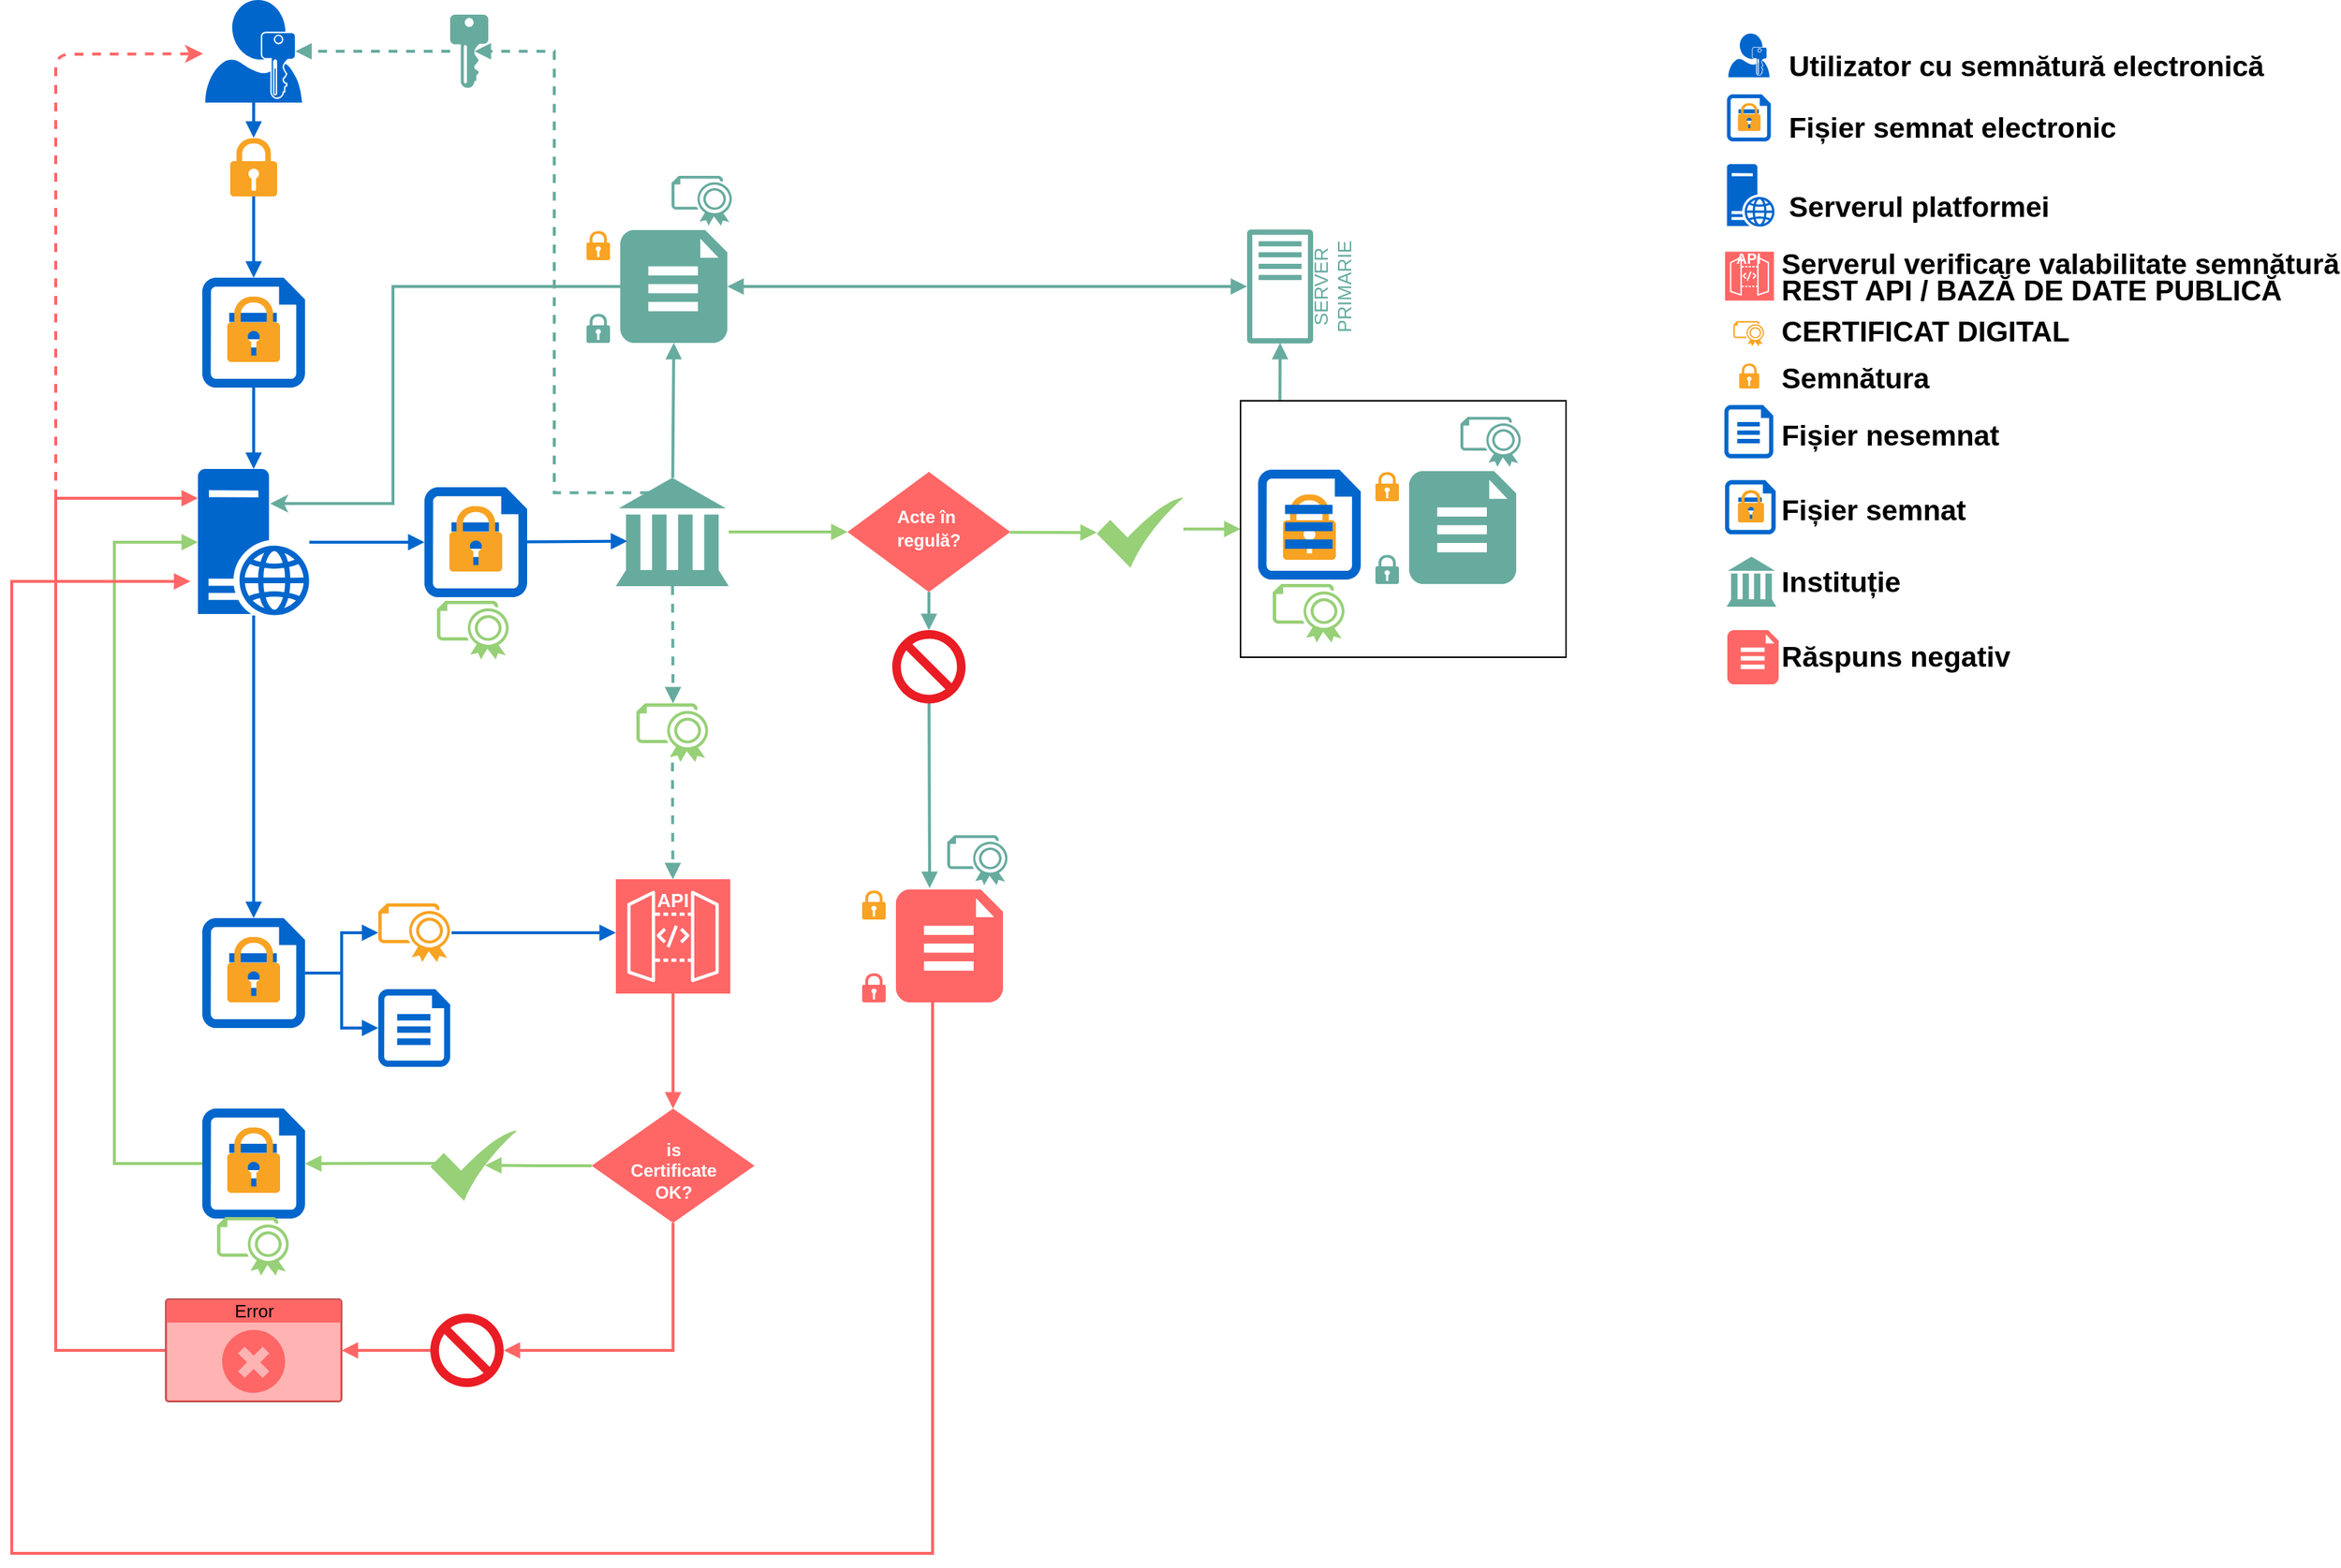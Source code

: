 <mxfile version="12.1.3" pages="1"><diagram id="qfc_CWKYlB1hcGuSJdJn" name="Page-1"><mxGraphModel dx="3520" dy="1380" grid="1" gridSize="10" guides="1" tooltips="1" connect="1" arrows="1" fold="1" page="1" pageScale="1" pageWidth="1654" pageHeight="1169" background="none" math="0" shadow="0"><root><mxCell id="0"/><mxCell id="1" parent="0"/><mxCell id="efCCeePhs4hQCbxWZ3kV-67" value="" style="group" vertex="1" connectable="0" parent="1"><mxGeometry x="301.5" y="382.5" width="70" height="75" as="geometry"/></mxCell><mxCell id="efCCeePhs4hQCbxWZ3kV-68" value="" style="aspect=fixed;pointerEvents=1;shadow=0;dashed=0;html=1;strokeColor=none;labelPosition=center;verticalLabelPosition=bottom;verticalAlign=top;align=center;fillColor=#0066CC;shape=mxgraph.azure.file" vertex="1" parent="efCCeePhs4hQCbxWZ3kV-67"><mxGeometry width="70" height="75" as="geometry"/></mxCell><mxCell id="efCCeePhs4hQCbxWZ3kV-49" value="" style="aspect=fixed;pointerEvents=1;shadow=0;dashed=0;html=1;strokeColor=none;labelPosition=center;verticalLabelPosition=bottom;verticalAlign=top;align=center;fillColor=#0066CC;shape=mxgraph.azure.file" vertex="1" parent="1"><mxGeometry x="150" y="806.5" width="70" height="75" as="geometry"/></mxCell><mxCell id="efCCeePhs4hQCbxWZ3kV-13" style="edgeStyle=orthogonalEdgeStyle;rounded=0;orthogonalLoop=1;jettySize=auto;html=1;entryX=0.5;entryY=0;entryDx=0;entryDy=0;entryPerimeter=0;endArrow=block;endFill=1;strokeColor=#0066CC;strokeWidth=2;" edge="1" parent="1" source="efCCeePhs4hQCbxWZ3kV-9" target="efCCeePhs4hQCbxWZ3kV-10"><mxGeometry relative="1" as="geometry"/></mxCell><mxCell id="efCCeePhs4hQCbxWZ3kV-4" value="" style="aspect=fixed;pointerEvents=1;shadow=0;dashed=0;html=1;strokeColor=none;labelPosition=center;verticalLabelPosition=bottom;verticalAlign=top;align=center;shape=mxgraph.mscae.enterprise.user_permissions;fillColor=#0066CC;" vertex="1" parent="1"><mxGeometry x="152" y="50" width="66" height="70" as="geometry"/></mxCell><mxCell id="efCCeePhs4hQCbxWZ3kV-26" style="edgeStyle=orthogonalEdgeStyle;rounded=0;orthogonalLoop=1;jettySize=auto;html=1;entryX=0.5;entryY=0;entryDx=0;entryDy=0;entryPerimeter=0;endArrow=block;endFill=1;strokeColor=#0066CC;strokeWidth=2;" edge="1" parent="1" source="efCCeePhs4hQCbxWZ3kV-6" target="efCCeePhs4hQCbxWZ3kV-24"><mxGeometry relative="1" as="geometry"/></mxCell><mxCell id="efCCeePhs4hQCbxWZ3kV-70" style="rounded=0;orthogonalLoop=1;jettySize=auto;html=1;entryX=0;entryY=0.5;entryDx=0;entryDy=0;entryPerimeter=0;startArrow=none;startFill=0;endArrow=block;endFill=1;strokeColor=#0066CC;strokeWidth=2;" edge="1" parent="1" source="efCCeePhs4hQCbxWZ3kV-6" target="efCCeePhs4hQCbxWZ3kV-68"><mxGeometry relative="1" as="geometry"/></mxCell><mxCell id="efCCeePhs4hQCbxWZ3kV-6" value="" style="aspect=fixed;pointerEvents=1;shadow=0;dashed=0;html=1;strokeColor=none;labelPosition=center;verticalLabelPosition=bottom;verticalAlign=top;align=center;fillColor=#0066CC;shape=mxgraph.mscae.enterprise.web_server" vertex="1" parent="1"><mxGeometry x="147" y="370" width="76" height="100" as="geometry"/></mxCell><mxCell id="efCCeePhs4hQCbxWZ3kV-12" style="edgeStyle=orthogonalEdgeStyle;rounded=0;orthogonalLoop=1;jettySize=auto;html=1;strokeColor=#0066CC;strokeWidth=2;endArrow=block;endFill=1;" edge="1" parent="1" source="efCCeePhs4hQCbxWZ3kV-10" target="efCCeePhs4hQCbxWZ3kV-6"><mxGeometry relative="1" as="geometry"/></mxCell><mxCell id="efCCeePhs4hQCbxWZ3kV-9" value="" style="aspect=fixed;pointerEvents=1;shadow=0;dashed=0;html=1;strokeColor=none;labelPosition=center;verticalLabelPosition=bottom;verticalAlign=top;align=center;fillColor=#F8A323;shape=mxgraph.mscae.enterprise.lock" vertex="1" parent="1"><mxGeometry x="169" y="144" width="32" height="40" as="geometry"/></mxCell><mxCell id="efCCeePhs4hQCbxWZ3kV-15" style="edgeStyle=orthogonalEdgeStyle;rounded=0;orthogonalLoop=1;jettySize=auto;html=1;entryX=0.5;entryY=0;entryDx=0;entryDy=0;entryPerimeter=0;endArrow=block;endFill=1;strokeColor=#0066CC;strokeWidth=2;" edge="1" parent="1" source="efCCeePhs4hQCbxWZ3kV-4" target="efCCeePhs4hQCbxWZ3kV-9"><mxGeometry relative="1" as="geometry"><mxPoint x="185.286" y="120" as="sourcePoint"/><mxPoint x="185.286" y="207.286" as="targetPoint"/></mxGeometry></mxCell><mxCell id="efCCeePhs4hQCbxWZ3kV-44" style="edgeStyle=elbowEdgeStyle;rounded=0;orthogonalLoop=1;jettySize=auto;html=1;entryX=0.5;entryY=0;entryDx=0;entryDy=0;startArrow=none;startFill=0;endArrow=block;endFill=1;strokeColor=#FF6666;strokeWidth=2;" edge="1" parent="1" source="efCCeePhs4hQCbxWZ3kV-78" target="efCCeePhs4hQCbxWZ3kV-37"><mxGeometry relative="1" as="geometry"><mxPoint x="471" y="736.5" as="sourcePoint"/></mxGeometry></mxCell><mxCell id="efCCeePhs4hQCbxWZ3kV-40" style="edgeStyle=elbowEdgeStyle;rounded=0;orthogonalLoop=1;jettySize=auto;html=1;startArrow=none;startFill=0;endArrow=block;endFill=1;strokeColor=#0066CC;strokeWidth=2;" edge="1" parent="1" source="efCCeePhs4hQCbxWZ3kV-29" target="efCCeePhs4hQCbxWZ3kV-78"><mxGeometry relative="1" as="geometry"><mxPoint x="569.345" y="686.638" as="targetPoint"/><Array as="points"><mxPoint x="380" y="686.5"/></Array></mxGeometry></mxCell><mxCell id="efCCeePhs4hQCbxWZ3kV-29" value="" style="aspect=fixed;pointerEvents=1;shadow=0;dashed=0;html=1;strokeColor=none;labelPosition=center;verticalLabelPosition=bottom;verticalAlign=top;align=center;fillColor=#F8A323;shape=mxgraph.azure.certificate" vertex="1" parent="1"><mxGeometry x="270" y="666.5" width="50" height="40" as="geometry"/></mxCell><mxCell id="efCCeePhs4hQCbxWZ3kV-30" value="" style="aspect=fixed;pointerEvents=1;shadow=0;dashed=0;html=1;strokeColor=none;labelPosition=center;verticalLabelPosition=bottom;verticalAlign=top;align=center;fillColor=#0066CC;shape=mxgraph.azure.file" vertex="1" parent="1"><mxGeometry x="270" y="725" width="49" height="53" as="geometry"/></mxCell><mxCell id="efCCeePhs4hQCbxWZ3kV-31" style="edgeStyle=orthogonalEdgeStyle;rounded=0;orthogonalLoop=1;jettySize=auto;html=1;exitX=1;exitY=0.5;exitDx=0;exitDy=0;exitPerimeter=0;entryX=0;entryY=0.5;entryDx=0;entryDy=0;entryPerimeter=0;endArrow=block;endFill=1;strokeColor=#0066CC;strokeWidth=2;" edge="1" parent="1" source="efCCeePhs4hQCbxWZ3kV-24" target="efCCeePhs4hQCbxWZ3kV-29"><mxGeometry relative="1" as="geometry"/></mxCell><mxCell id="efCCeePhs4hQCbxWZ3kV-32" style="edgeStyle=orthogonalEdgeStyle;rounded=0;orthogonalLoop=1;jettySize=auto;html=1;exitX=1;exitY=0.5;exitDx=0;exitDy=0;exitPerimeter=0;entryX=0;entryY=0.5;entryDx=0;entryDy=0;entryPerimeter=0;endArrow=block;endFill=1;strokeColor=#0066CC;strokeWidth=2;" edge="1" parent="1" source="efCCeePhs4hQCbxWZ3kV-24" target="efCCeePhs4hQCbxWZ3kV-30"><mxGeometry relative="1" as="geometry"/></mxCell><mxCell id="efCCeePhs4hQCbxWZ3kV-51" style="rounded=0;orthogonalLoop=1;jettySize=auto;html=1;entryX=1;entryY=0.5;entryDx=0;entryDy=0;entryPerimeter=0;startArrow=none;startFill=0;endArrow=block;endFill=1;strokeColor=#97D077;strokeWidth=2;exitX=0.094;exitY=0.465;exitDx=0;exitDy=0;exitPerimeter=0;" edge="1" parent="1" source="efCCeePhs4hQCbxWZ3kV-179" target="efCCeePhs4hQCbxWZ3kV-49"><mxGeometry relative="1" as="geometry"/></mxCell><mxCell id="efCCeePhs4hQCbxWZ3kV-71" style="edgeStyle=elbowEdgeStyle;rounded=0;orthogonalLoop=1;jettySize=auto;html=1;startArrow=none;startFill=0;endArrow=block;endFill=1;strokeColor=#FF6666;strokeWidth=2;exitX=0.5;exitY=1;exitDx=0;exitDy=0;entryX=1;entryY=0.5;entryDx=0;entryDy=0;entryPerimeter=0;" edge="1" parent="1" source="efCCeePhs4hQCbxWZ3kV-37" target="efCCeePhs4hQCbxWZ3kV-104"><mxGeometry relative="1" as="geometry"><mxPoint x="390" y="976.5" as="targetPoint"/><Array as="points"><mxPoint x="471" y="926.5"/></Array></mxGeometry></mxCell><mxCell id="efCCeePhs4hQCbxWZ3kV-180" style="edgeStyle=elbowEdgeStyle;rounded=0;orthogonalLoop=1;jettySize=auto;html=1;entryX=0.632;entryY=0.494;entryDx=0;entryDy=0;entryPerimeter=0;startFill=0;endArrow=block;endFill=1;strokeColor=#97D077;strokeWidth=2;fontSize=11;fontColor=#000000;startArrow=none;" edge="1" parent="1" source="efCCeePhs4hQCbxWZ3kV-37" target="efCCeePhs4hQCbxWZ3kV-179"><mxGeometry relative="1" as="geometry"/></mxCell><mxCell id="efCCeePhs4hQCbxWZ3kV-37" value="&lt;h4&gt;is&lt;br&gt;Certificate&lt;br&gt;OK?&lt;/h4&gt;" style="rhombus;whiteSpace=wrap;html=1;shadow=0;dashed=0;fillColor=#FF6666;strokeColor=none;verticalAlign=top;align=center;spacing=0;fontColor=#FFFFFF;" vertex="1" parent="1"><mxGeometry x="415.5" y="806.5" width="111" height="78" as="geometry"/></mxCell><mxCell id="efCCeePhs4hQCbxWZ3kV-56" style="edgeStyle=elbowEdgeStyle;rounded=0;orthogonalLoop=1;jettySize=auto;html=1;entryX=0;entryY=0.5;entryDx=0;entryDy=0;entryPerimeter=0;startArrow=none;startFill=0;endArrow=block;endFill=1;strokeColor=#97D077;strokeWidth=2;exitX=0;exitY=0.5;exitDx=0;exitDy=0;exitPerimeter=0;" edge="1" parent="1" source="efCCeePhs4hQCbxWZ3kV-49" target="efCCeePhs4hQCbxWZ3kV-6"><mxGeometry relative="1" as="geometry"><mxPoint x="155.5" y="755.5" as="sourcePoint"/><Array as="points"><mxPoint x="90" y="840"/><mxPoint x="80" y="550"/></Array></mxGeometry></mxCell><mxCell id="efCCeePhs4hQCbxWZ3kV-73" style="edgeStyle=elbowEdgeStyle;rounded=0;orthogonalLoop=1;jettySize=auto;html=1;startArrow=none;startFill=0;endArrow=block;endFill=1;strokeColor=#FF6666;strokeWidth=2;" edge="1" parent="1" source="efCCeePhs4hQCbxWZ3kV-72" target="efCCeePhs4hQCbxWZ3kV-6"><mxGeometry relative="1" as="geometry"><Array as="points"><mxPoint x="50" y="390"/><mxPoint x="20" y="720"/></Array></mxGeometry></mxCell><mxCell id="efCCeePhs4hQCbxWZ3kV-72" value="Error" style="html=1;strokeColor=#b85450;fillColor=#FF6666;labelPosition=center;verticalLabelPosition=middle;verticalAlign=top;align=center;fontSize=12;outlineConnect=0;spacingTop=-6;shape=mxgraph.sitemap.error;shadow=0;dashed=0;" vertex="1" parent="1"><mxGeometry x="125" y="936.5" width="120" height="70" as="geometry"/></mxCell><mxCell id="efCCeePhs4hQCbxWZ3kV-75" value="" style="endArrow=classic;html=1;strokeColor=#FF6666;strokeWidth=2;entryX=-0.024;entryY=0.524;entryDx=0;entryDy=0;entryPerimeter=0;dashed=1;" edge="1" parent="1" target="efCCeePhs4hQCbxWZ3kV-4"><mxGeometry width="50" height="50" relative="1" as="geometry"><mxPoint x="50" y="390" as="sourcePoint"/><mxPoint x="70" y="150" as="targetPoint"/><Array as="points"><mxPoint x="50" y="87"/></Array></mxGeometry></mxCell><mxCell id="efCCeePhs4hQCbxWZ3kV-83" style="edgeStyle=none;rounded=0;orthogonalLoop=1;jettySize=auto;html=1;entryX=0.5;entryY=1;entryDx=0;entryDy=0;entryPerimeter=0;startFill=0;endArrow=block;endFill=1;strokeColor=#67AB9F;strokeWidth=2;fontSize=13;fontColor=#FFFFFF;" edge="1" parent="1" source="efCCeePhs4hQCbxWZ3kV-76" target="efCCeePhs4hQCbxWZ3kV-85"><mxGeometry relative="1" as="geometry"><mxPoint x="471" y="275.425" as="targetPoint"/></mxGeometry></mxCell><mxCell id="efCCeePhs4hQCbxWZ3kV-141" style="edgeStyle=none;rounded=0;orthogonalLoop=1;jettySize=auto;html=1;startFill=0;endArrow=block;endFill=1;strokeColor=#67AB9F;strokeWidth=2;fontSize=13;fontColor=#67AB9F;entryX=0.5;entryY=0;entryDx=0;entryDy=0;entryPerimeter=0;dashed=1;" edge="1" parent="1" source="efCCeePhs4hQCbxWZ3kV-76" target="efCCeePhs4hQCbxWZ3kV-146"><mxGeometry relative="1" as="geometry"><mxPoint x="470.36" y="492.9" as="targetPoint"/></mxGeometry></mxCell><mxCell id="efCCeePhs4hQCbxWZ3kV-184" style="edgeStyle=elbowEdgeStyle;rounded=0;orthogonalLoop=1;jettySize=auto;html=1;entryX=0;entryY=0.5;entryDx=0;entryDy=0;startFill=0;endArrow=block;endFill=1;strokeColor=#97D077;strokeWidth=2;fontSize=13;fontColor=#67AB9F;" edge="1" parent="1" source="efCCeePhs4hQCbxWZ3kV-76" target="efCCeePhs4hQCbxWZ3kV-183"><mxGeometry relative="1" as="geometry"/></mxCell><mxCell id="efCCeePhs4hQCbxWZ3kV-76" value="" style="shape=mxgraph.signs.travel.museum;html=1;pointerEvents=1;fillColor=#67AB9F;strokeColor=none;verticalLabelPosition=bottom;verticalAlign=top;align=center;shadow=0;dashed=0;" vertex="1" parent="1"><mxGeometry x="432" y="376" width="77" height="74" as="geometry"/></mxCell><mxCell id="efCCeePhs4hQCbxWZ3kV-24" value="" style="aspect=fixed;pointerEvents=1;shadow=0;dashed=0;html=1;strokeColor=none;labelPosition=center;verticalLabelPosition=bottom;verticalAlign=top;align=center;fillColor=#0066CC;shape=mxgraph.azure.file" vertex="1" parent="1"><mxGeometry x="150" y="676.5" width="70" height="75" as="geometry"/></mxCell><mxCell id="efCCeePhs4hQCbxWZ3kV-25" value="" style="aspect=fixed;pointerEvents=1;shadow=0;dashed=0;html=1;strokeColor=none;labelPosition=center;verticalLabelPosition=bottom;verticalAlign=top;align=center;fillColor=#F8A323;shape=mxgraph.mscae.enterprise.lock" vertex="1" parent="1"><mxGeometry x="167" y="689" width="36" height="45" as="geometry"/></mxCell><mxCell id="efCCeePhs4hQCbxWZ3kV-77" style="edgeStyle=none;rounded=0;orthogonalLoop=1;jettySize=auto;html=1;entryX=0.101;entryY=0.585;entryDx=0;entryDy=0;entryPerimeter=0;startFill=0;endArrow=block;endFill=1;strokeColor=#0066CC;strokeWidth=2;" edge="1" parent="1" source="efCCeePhs4hQCbxWZ3kV-68" target="efCCeePhs4hQCbxWZ3kV-76"><mxGeometry relative="1" as="geometry"/></mxCell><mxCell id="efCCeePhs4hQCbxWZ3kV-80" value="" style="group" vertex="1" connectable="0" parent="1"><mxGeometry x="432" y="650" width="78" height="78" as="geometry"/></mxCell><mxCell id="efCCeePhs4hQCbxWZ3kV-78" value="" style="outlineConnect=0;fontColor=#232F3E;gradientColor=none;gradientDirection=north;fillColor=#FF6666;strokeColor=#ffffff;dashed=0;verticalLabelPosition=bottom;verticalAlign=top;align=center;html=1;fontSize=12;fontStyle=0;aspect=fixed;shape=mxgraph.aws4.resourceIcon;resIcon=mxgraph.aws4.api_gateway;shadow=0;" vertex="1" parent="efCCeePhs4hQCbxWZ3kV-80"><mxGeometry width="78" height="78" as="geometry"/></mxCell><mxCell id="efCCeePhs4hQCbxWZ3kV-79" value="API" style="text;html=1;strokeColor=none;fillColor=none;align=center;verticalAlign=middle;whiteSpace=wrap;rounded=0;shadow=0;dashed=0;labelPosition=center;verticalLabelPosition=middle;fontSize=13;fontStyle=1;fontColor=#FFFFFF;" vertex="1" parent="efCCeePhs4hQCbxWZ3kV-80"><mxGeometry x="24" y="6.5" width="30" height="15" as="geometry"/></mxCell><mxCell id="efCCeePhs4hQCbxWZ3kV-89" value="" style="endArrow=classic;html=1;strokeColor=#67AB9F;strokeWidth=2;fontSize=13;fontColor=#FFFFFF;edgeStyle=elbowEdgeStyle;entryX=0.648;entryY=0.236;entryDx=0;entryDy=0;entryPerimeter=0;arcSize=0;exitX=0;exitY=0.5;exitDx=0;exitDy=0;exitPerimeter=0;" edge="1" parent="1" source="efCCeePhs4hQCbxWZ3kV-85" target="efCCeePhs4hQCbxWZ3kV-6"><mxGeometry width="50" height="50" relative="1" as="geometry"><mxPoint x="510" y="245" as="sourcePoint"/><mxPoint x="340" y="284" as="targetPoint"/><Array as="points"><mxPoint x="280" y="330"/></Array></mxGeometry></mxCell><mxCell id="efCCeePhs4hQCbxWZ3kV-91" value="" style="outlineConnect=0;fontColor=#232F3E;gradientColor=none;fillColor=#67AB9F;strokeColor=none;dashed=0;verticalLabelPosition=bottom;verticalAlign=top;align=center;html=1;fontSize=12;fontStyle=0;aspect=fixed;pointerEvents=1;shape=mxgraph.aws4.traditional_server;shadow=0;" vertex="1" parent="1"><mxGeometry x="862.5" y="206.5" width="45" height="78" as="geometry"/></mxCell><mxCell id="efCCeePhs4hQCbxWZ3kV-92" style="edgeStyle=elbowEdgeStyle;rounded=0;orthogonalLoop=1;jettySize=auto;html=1;startFill=1;endArrow=block;endFill=1;strokeColor=#67AB9F;strokeWidth=2;fontSize=13;fontColor=#FFFFFF;startArrow=block;" edge="1" parent="1" source="efCCeePhs4hQCbxWZ3kV-85" target="efCCeePhs4hQCbxWZ3kV-91"><mxGeometry relative="1" as="geometry"/></mxCell><mxCell id="efCCeePhs4hQCbxWZ3kV-101" style="rounded=0;orthogonalLoop=1;jettySize=auto;elbow=vertical;html=1;startFill=0;endArrow=block;endFill=1;strokeColor=#67AB9F;strokeWidth=2;fontSize=13;fontColor=#FFFFFF;exitX=0.121;exitY=0.003;exitDx=0;exitDy=0;exitPerimeter=0;" edge="1" parent="1" source="efCCeePhs4hQCbxWZ3kV-218"><mxGeometry relative="1" as="geometry"><mxPoint x="884.15" y="377.2" as="sourcePoint"/><mxPoint x="885" y="284" as="targetPoint"/></mxGeometry></mxCell><mxCell id="efCCeePhs4hQCbxWZ3kV-102" value="" style="group" vertex="1" connectable="0" parent="1"><mxGeometry x="150" y="239.5" width="70" height="75" as="geometry"/></mxCell><mxCell id="efCCeePhs4hQCbxWZ3kV-10" value="" style="aspect=fixed;pointerEvents=1;shadow=0;dashed=0;html=1;strokeColor=none;labelPosition=center;verticalLabelPosition=bottom;verticalAlign=top;align=center;fillColor=#0066CC;shape=mxgraph.azure.file" vertex="1" parent="efCCeePhs4hQCbxWZ3kV-102"><mxGeometry width="70" height="75" as="geometry"/></mxCell><mxCell id="efCCeePhs4hQCbxWZ3kV-16" value="" style="aspect=fixed;pointerEvents=1;shadow=0;dashed=0;html=1;strokeColor=none;labelPosition=center;verticalLabelPosition=bottom;verticalAlign=top;align=center;fillColor=#F8A323;shape=mxgraph.mscae.enterprise.lock" vertex="1" parent="efCCeePhs4hQCbxWZ3kV-102"><mxGeometry x="17" y="12.5" width="36" height="45" as="geometry"/></mxCell><mxCell id="efCCeePhs4hQCbxWZ3kV-105" style="edgeStyle=none;rounded=0;orthogonalLoop=1;jettySize=auto;html=1;exitX=0;exitY=0.5;exitDx=0;exitDy=0;exitPerimeter=0;entryX=1;entryY=0.5;entryDx=0;entryDy=0;entryPerimeter=0;startFill=0;endArrow=block;endFill=1;strokeColor=#FF6666;strokeWidth=2;fontSize=11;fontColor=#000000;startArrow=none;" edge="1" parent="1" source="efCCeePhs4hQCbxWZ3kV-104" target="efCCeePhs4hQCbxWZ3kV-72"><mxGeometry relative="1" as="geometry"/></mxCell><mxCell id="efCCeePhs4hQCbxWZ3kV-104" value="" style="aspect=fixed;pointerEvents=1;shadow=0;dashed=0;html=1;strokeColor=none;labelPosition=center;verticalLabelPosition=bottom;verticalAlign=top;align=center;shape=mxgraph.mscae.enterprise.not_allowed;fillColor=#EA1C24;" vertex="1" parent="1"><mxGeometry x="305.5" y="946.5" width="50" height="50" as="geometry"/></mxCell><mxCell id="efCCeePhs4hQCbxWZ3kV-106" value="SERVER&lt;br&gt;PRIMARIE" style="text;html=1;strokeColor=none;fillColor=none;align=center;verticalAlign=middle;whiteSpace=wrap;rounded=0;shadow=0;dashed=0;fontSize=13;fontColor=#67AB9F;rotation=-90;" vertex="1" parent="1"><mxGeometry x="900" y="235.5" width="40" height="20" as="geometry"/></mxCell><mxCell id="efCCeePhs4hQCbxWZ3kV-111" value="" style="group" vertex="1" connectable="0" parent="1"><mxGeometry x="412" y="204" width="99" height="83" as="geometry"/></mxCell><mxCell id="efCCeePhs4hQCbxWZ3kV-88" value="" style="group" vertex="1" connectable="0" parent="efCCeePhs4hQCbxWZ3kV-111"><mxGeometry width="99" height="83" as="geometry"/></mxCell><mxCell id="efCCeePhs4hQCbxWZ3kV-85" value="" style="verticalLabelPosition=bottom;html=1;verticalAlign=top;align=center;strokeColor=none;fillColor=#67AB9F;shape=mxgraph.azure.file_2;pointerEvents=1;shadow=0;dashed=0;fontSize=13;fontColor=#FFFFFF;" vertex="1" parent="efCCeePhs4hQCbxWZ3kV-88"><mxGeometry x="23" y="3" width="73" height="77" as="geometry"/></mxCell><mxCell id="efCCeePhs4hQCbxWZ3kV-86" value="" style="aspect=fixed;pointerEvents=1;shadow=0;dashed=0;html=1;strokeColor=none;labelPosition=center;verticalLabelPosition=bottom;verticalAlign=top;align=center;fillColor=#F8A323;shape=mxgraph.mscae.enterprise.lock" vertex="1" parent="efCCeePhs4hQCbxWZ3kV-88"><mxGeometry y="3.5" width="16" height="20" as="geometry"/></mxCell><mxCell id="efCCeePhs4hQCbxWZ3kV-87" value="" style="aspect=fixed;pointerEvents=1;shadow=0;dashed=0;html=1;strokeColor=none;labelPosition=center;verticalLabelPosition=bottom;verticalAlign=top;align=center;fillColor=#67AB9F;shape=mxgraph.mscae.enterprise.lock" vertex="1" parent="efCCeePhs4hQCbxWZ3kV-88"><mxGeometry y="60" width="16" height="20" as="geometry"/></mxCell><mxCell id="efCCeePhs4hQCbxWZ3kV-142" style="edgeStyle=none;rounded=0;orthogonalLoop=1;jettySize=auto;html=1;startFill=0;endArrow=block;endFill=1;strokeColor=#67AB9F;strokeWidth=2;fontSize=13;fontColor=#67AB9F;exitX=0.492;exitY=1.01;exitDx=0;exitDy=0;exitPerimeter=0;dashed=1;" edge="1" parent="1" source="efCCeePhs4hQCbxWZ3kV-146" target="efCCeePhs4hQCbxWZ3kV-78"><mxGeometry relative="1" as="geometry"><mxPoint x="470.24" y="520" as="sourcePoint"/></mxGeometry></mxCell><mxCell id="efCCeePhs4hQCbxWZ3kV-50" value="" style="aspect=fixed;pointerEvents=1;shadow=0;dashed=0;html=1;strokeColor=none;labelPosition=center;verticalLabelPosition=bottom;verticalAlign=top;align=center;fillColor=#F8A323;shape=mxgraph.mscae.enterprise.lock" vertex="1" parent="1"><mxGeometry x="167" y="819" width="36" height="45" as="geometry"/></mxCell><mxCell id="efCCeePhs4hQCbxWZ3kV-144" value="" style="aspect=fixed;pointerEvents=1;shadow=0;dashed=0;html=1;strokeColor=none;labelPosition=center;verticalLabelPosition=bottom;verticalAlign=top;align=center;fillColor=#97D077;shape=mxgraph.azure.certificate" vertex="1" parent="1"><mxGeometry x="160" y="880.5" width="50" height="40" as="geometry"/></mxCell><mxCell id="efCCeePhs4hQCbxWZ3kV-146" value="" style="aspect=fixed;pointerEvents=1;shadow=0;dashed=0;html=1;strokeColor=none;labelPosition=center;verticalLabelPosition=bottom;verticalAlign=top;align=center;fillColor=#97D077;shape=mxgraph.azure.certificate" vertex="1" parent="1"><mxGeometry x="446" y="530" width="50" height="40" as="geometry"/></mxCell><mxCell id="efCCeePhs4hQCbxWZ3kV-204" style="edgeStyle=none;rounded=0;orthogonalLoop=1;jettySize=auto;html=1;entryX=0.93;entryY=0.5;entryDx=0;entryDy=0;entryPerimeter=0;startFill=0;endArrow=block;endFill=1;strokeColor=#67AB9F;strokeWidth=2;fontSize=13;fontColor=#67AB9F;dashed=1;" edge="1" parent="1" source="efCCeePhs4hQCbxWZ3kV-154" target="efCCeePhs4hQCbxWZ3kV-4"><mxGeometry relative="1" as="geometry"/></mxCell><mxCell id="efCCeePhs4hQCbxWZ3kV-154" value="" style="aspect=fixed;pointerEvents=1;shadow=0;dashed=0;html=1;strokeColor=none;labelPosition=center;verticalLabelPosition=bottom;verticalAlign=top;align=center;fillColor=#67AB9F;shape=mxgraph.mscae.enterprise.key_permissions;fontSize=13;fontColor=#67AB9F;" vertex="1" parent="1"><mxGeometry x="319" y="60" width="26" height="50" as="geometry"/></mxCell><mxCell id="efCCeePhs4hQCbxWZ3kV-156" style="edgeStyle=elbowEdgeStyle;rounded=0;orthogonalLoop=1;jettySize=auto;html=1;startFill=0;endArrow=block;endFill=1;strokeColor=#67AB9F;strokeWidth=2;fontSize=13;fontColor=#67AB9F;dashed=1;exitX=0.293;exitY=0.139;exitDx=0;exitDy=0;exitPerimeter=0;entryX=0.64;entryY=0.5;entryDx=0;entryDy=0;entryPerimeter=0;" edge="1" parent="1" source="efCCeePhs4hQCbxWZ3kV-76" target="efCCeePhs4hQCbxWZ3kV-154"><mxGeometry relative="1" as="geometry"><mxPoint x="340" y="119" as="targetPoint"/><mxPoint x="460" y="207" as="sourcePoint"/><Array as="points"><mxPoint x="390" y="340"/><mxPoint x="462" y="150"/><mxPoint x="450" y="200"/><mxPoint x="460" y="170"/></Array></mxGeometry></mxCell><mxCell id="efCCeePhs4hQCbxWZ3kV-157" value="" style="aspect=fixed;pointerEvents=1;shadow=0;dashed=0;html=1;strokeColor=none;labelPosition=center;verticalLabelPosition=bottom;verticalAlign=top;align=center;fillColor=#97D077;shape=mxgraph.azure.certificate" vertex="1" parent="1"><mxGeometry x="310" y="460" width="50" height="40" as="geometry"/></mxCell><mxCell id="efCCeePhs4hQCbxWZ3kV-66" value="" style="aspect=fixed;pointerEvents=1;shadow=0;dashed=0;html=1;strokeColor=none;labelPosition=center;verticalLabelPosition=bottom;verticalAlign=top;align=center;fillColor=#F8A323;shape=mxgraph.mscae.enterprise.lock" vertex="1" parent="1"><mxGeometry x="318.5" y="395" width="36" height="45" as="geometry"/></mxCell><mxCell id="efCCeePhs4hQCbxWZ3kV-179" value="" style="html=1;aspect=fixed;strokeColor=none;shadow=0;align=center;verticalAlign=top;fillColor=#97D077;shape=mxgraph.gcp2.check;dashed=0;" vertex="1" parent="1"><mxGeometry x="305.5" y="821.5" width="59" height="48" as="geometry"/></mxCell><mxCell id="efCCeePhs4hQCbxWZ3kV-181" value="" style="aspect=fixed;pointerEvents=1;shadow=0;dashed=0;html=1;strokeColor=none;labelPosition=center;verticalLabelPosition=bottom;verticalAlign=top;align=center;fillColor=#67AB9F;shape=mxgraph.azure.certificate" vertex="1" parent="1"><mxGeometry x="470" y="170" width="42" height="34" as="geometry"/></mxCell><mxCell id="efCCeePhs4hQCbxWZ3kV-190" value="" style="edgeStyle=none;rounded=0;orthogonalLoop=1;jettySize=auto;html=1;startFill=0;endArrow=block;endFill=1;strokeColor=#97D077;strokeWidth=2;fontSize=13;fontColor=#67AB9F;" edge="1" parent="1" source="efCCeePhs4hQCbxWZ3kV-183" target="efCCeePhs4hQCbxWZ3kV-185"><mxGeometry relative="1" as="geometry"/></mxCell><mxCell id="efCCeePhs4hQCbxWZ3kV-194" style="edgeStyle=none;rounded=0;orthogonalLoop=1;jettySize=auto;html=1;entryX=0.5;entryY=0;entryDx=0;entryDy=0;entryPerimeter=0;startFill=0;endArrow=block;endFill=1;strokeColor=#67AB9F;strokeWidth=2;fontSize=13;fontColor=#67AB9F;" edge="1" parent="1" source="efCCeePhs4hQCbxWZ3kV-183" target="efCCeePhs4hQCbxWZ3kV-191"><mxGeometry relative="1" as="geometry"/></mxCell><mxCell id="efCCeePhs4hQCbxWZ3kV-183" value="&lt;h4 style=&quot;line-height: 0%&quot;&gt;Acte în&amp;nbsp;&lt;/h4&gt;&lt;h4 style=&quot;line-height: 0%&quot;&gt;regulă?&lt;/h4&gt;" style="rhombus;whiteSpace=wrap;html=1;shadow=0;dashed=0;fillColor=#FF6666;strokeColor=none;verticalAlign=top;align=center;spacing=10;fontColor=#FFFFFF;" vertex="1" parent="1"><mxGeometry x="590" y="372" width="111" height="82" as="geometry"/></mxCell><mxCell id="efCCeePhs4hQCbxWZ3kV-187" style="edgeStyle=elbowEdgeStyle;rounded=0;orthogonalLoop=1;jettySize=auto;html=1;startFill=0;endArrow=block;endFill=1;strokeColor=#97D077;strokeWidth=2;fontSize=13;fontColor=#67AB9F;entryX=0;entryY=0.5;entryDx=0;entryDy=0;" edge="1" parent="1" target="efCCeePhs4hQCbxWZ3kV-218"><mxGeometry relative="1" as="geometry"><mxPoint x="819" y="411" as="sourcePoint"/><mxPoint x="860" y="413.5" as="targetPoint"/></mxGeometry></mxCell><mxCell id="efCCeePhs4hQCbxWZ3kV-185" value="" style="html=1;aspect=fixed;strokeColor=none;shadow=0;align=center;verticalAlign=top;fillColor=#97D077;shape=mxgraph.gcp2.check;dashed=0;" vertex="1" parent="1"><mxGeometry x="760" y="389.5" width="59" height="48" as="geometry"/></mxCell><mxCell id="efCCeePhs4hQCbxWZ3kV-196" style="edgeStyle=none;rounded=0;orthogonalLoop=1;jettySize=auto;html=1;entryX=0.315;entryY=-0.013;entryDx=0;entryDy=0;entryPerimeter=0;startFill=0;endArrow=block;endFill=1;strokeColor=#67AB9F;strokeWidth=2;fontSize=13;fontColor=#67AB9F;" edge="1" parent="1" source="efCCeePhs4hQCbxWZ3kV-191" target="efCCeePhs4hQCbxWZ3kV-208"><mxGeometry relative="1" as="geometry"><mxPoint x="645.5" y="650" as="targetPoint"/></mxGeometry></mxCell><mxCell id="efCCeePhs4hQCbxWZ3kV-191" value="" style="aspect=fixed;pointerEvents=1;shadow=0;dashed=0;html=1;strokeColor=none;labelPosition=center;verticalLabelPosition=bottom;verticalAlign=top;align=center;shape=mxgraph.mscae.enterprise.not_allowed;fillColor=#EA1C24;" vertex="1" parent="1"><mxGeometry x="620.5" y="480" width="50" height="50" as="geometry"/></mxCell><mxCell id="efCCeePhs4hQCbxWZ3kV-213" value="" style="verticalLabelPosition=bottom;html=1;verticalAlign=top;align=center;strokeColor=none;fillColor=#FF6666;shape=mxgraph.azure.file_2;pointerEvents=1;shadow=0;dashed=0;fontSize=13;fontColor=#FFFFFF;" vertex="1" parent="1"><mxGeometry x="1190" y="480" width="35" height="37" as="geometry"/></mxCell><mxCell id="efCCeePhs4hQCbxWZ3kV-119" value="" style="aspect=fixed;pointerEvents=1;shadow=0;dashed=0;html=1;strokeColor=none;labelPosition=center;verticalLabelPosition=bottom;verticalAlign=top;align=center;fillColor=#F8A323;shape=mxgraph.mscae.enterprise.lock" vertex="1" parent="1"><mxGeometry x="1198.111" y="297.983" width="13.674" height="17.092" as="geometry"/></mxCell><mxCell id="efCCeePhs4hQCbxWZ3kV-120" value="" style="aspect=fixed;pointerEvents=1;shadow=0;dashed=0;html=1;strokeColor=none;labelPosition=center;verticalLabelPosition=bottom;verticalAlign=top;align=center;shape=mxgraph.mscae.enterprise.user_permissions;fillColor=#0066CC;" vertex="1" parent="1"><mxGeometry x="1190.638" y="72.855" width="28.203" height="29.912" as="geometry"/></mxCell><mxCell id="efCCeePhs4hQCbxWZ3kV-121" value="" style="aspect=fixed;pointerEvents=1;shadow=0;dashed=0;html=1;strokeColor=none;labelPosition=center;verticalLabelPosition=bottom;verticalAlign=top;align=center;fillColor=#F8A323;shape=mxgraph.azure.certificate" vertex="1" parent="1"><mxGeometry x="1194.155" y="269.12" width="21.366" height="17.092" as="geometry"/></mxCell><mxCell id="efCCeePhs4hQCbxWZ3kV-125" value="" style="aspect=fixed;pointerEvents=1;shadow=0;dashed=0;html=1;strokeColor=none;labelPosition=center;verticalLabelPosition=bottom;verticalAlign=top;align=center;fillColor=#0066CC;shape=mxgraph.mscae.enterprise.web_server" vertex="1" parent="1"><mxGeometry x="1189.758" y="161.983" width="32.476" height="42.731" as="geometry"/></mxCell><mxCell id="efCCeePhs4hQCbxWZ3kV-126" value="" style="group" vertex="1" connectable="0" parent="1"><mxGeometry x="1189.758" y="114.417" width="30.773" height="34.635" as="geometry"/></mxCell><mxCell id="efCCeePhs4hQCbxWZ3kV-127" value="" style="aspect=fixed;pointerEvents=1;shadow=0;dashed=0;html=1;strokeColor=none;labelPosition=center;verticalLabelPosition=bottom;verticalAlign=top;align=center;fillColor=#0066CC;shape=mxgraph.azure.file" vertex="1" parent="efCCeePhs4hQCbxWZ3kV-126"><mxGeometry width="29.912" height="32.048" as="geometry"/></mxCell><mxCell id="efCCeePhs4hQCbxWZ3kV-128" value="" style="aspect=fixed;pointerEvents=1;shadow=0;dashed=0;html=1;strokeColor=none;labelPosition=center;verticalLabelPosition=bottom;verticalAlign=top;align=center;fillColor=#F8A323;shape=mxgraph.mscae.enterprise.lock" vertex="1" parent="efCCeePhs4hQCbxWZ3kV-126"><mxGeometry x="7.473" y="5.772" width="15.383" height="19.229" as="geometry"/></mxCell><mxCell id="efCCeePhs4hQCbxWZ3kV-129" value="" style="aspect=fixed;pointerEvents=1;shadow=0;dashed=0;html=1;strokeColor=none;labelPosition=center;verticalLabelPosition=bottom;verticalAlign=top;align=center;fillColor=#0066CC;shape=mxgraph.azure.file" vertex="1" parent="1"><mxGeometry x="1188" y="326.384" width="33.33" height="36.321" as="geometry"/></mxCell><mxCell id="efCCeePhs4hQCbxWZ3kV-130" value="" style="shape=mxgraph.signs.travel.museum;html=1;pointerEvents=1;fillColor=#67AB9F;strokeColor=none;verticalLabelPosition=bottom;verticalAlign=top;align=center;shadow=0;dashed=0;" vertex="1" parent="1"><mxGeometry x="1189.539" y="429.827" width="33.851" height="34.173" as="geometry"/></mxCell><mxCell id="efCCeePhs4hQCbxWZ3kV-131" value="" style="group" vertex="1" connectable="0" parent="1"><mxGeometry x="1188.44" y="377.643" width="43.962" height="41.562" as="geometry"/></mxCell><mxCell id="efCCeePhs4hQCbxWZ3kV-133" value="" style="aspect=fixed;pointerEvents=1;shadow=0;dashed=0;html=1;strokeColor=none;labelPosition=center;verticalLabelPosition=bottom;verticalAlign=top;align=center;fillColor=#0066CC;shape=mxgraph.azure.file" vertex="1" parent="efCCeePhs4hQCbxWZ3kV-131"><mxGeometry width="34.514" height="36.979" as="geometry"/></mxCell><mxCell id="efCCeePhs4hQCbxWZ3kV-132" value="" style="aspect=fixed;pointerEvents=1;shadow=0;dashed=0;html=1;strokeColor=none;labelPosition=center;verticalLabelPosition=bottom;verticalAlign=top;align=center;fillColor=#F8A323;shape=mxgraph.mscae.enterprise.lock" vertex="1" parent="efCCeePhs4hQCbxWZ3kV-131"><mxGeometry x="8.792" y="6.661" width="17.75" height="22.187" as="geometry"/></mxCell><mxCell id="efCCeePhs4hQCbxWZ3kV-160" value="&lt;h2&gt;&lt;font color=&quot;#000000&quot;&gt;Utilizator cu semnătură electronică&lt;/font&gt;&lt;/h2&gt;" style="text;html=1;resizable=0;points=[];autosize=1;align=left;verticalAlign=middle;spacingTop=0;fontSize=13;fontColor=#67AB9F;spacing=0;fillColor=none;strokeColor=none;rounded=0;shadow=0;comic=0;glass=0;labelPosition=center;verticalLabelPosition=middle;" vertex="1" parent="1"><mxGeometry x="1232.401" y="70" width="340" height="50" as="geometry"/></mxCell><mxCell id="efCCeePhs4hQCbxWZ3kV-161" value="&lt;h2&gt;&lt;font color=&quot;#000000&quot;&gt;Fișier semnat electronic&lt;/font&gt;&lt;/h2&gt;" style="text;html=1;resizable=0;points=[];autosize=1;align=left;verticalAlign=middle;spacingTop=0;fontSize=13;fontColor=#67AB9F;spacing=0;fillColor=none;strokeColor=none;rounded=0;shadow=0;comic=0;glass=0;labelPosition=center;verticalLabelPosition=middle;" vertex="1" parent="1"><mxGeometry x="1232.401" y="112.118" width="240" height="50" as="geometry"/></mxCell><mxCell id="efCCeePhs4hQCbxWZ3kV-162" value="&lt;h2&gt;&lt;font color=&quot;#000000&quot;&gt;Serverul platformei&lt;/font&gt;&lt;/h2&gt;" style="text;html=1;resizable=0;points=[];autosize=1;align=left;verticalAlign=middle;spacingTop=0;fontSize=13;fontColor=#67AB9F;spacing=0;fillColor=none;strokeColor=none;rounded=0;shadow=0;comic=0;glass=0;labelPosition=center;verticalLabelPosition=middle;" vertex="1" parent="1"><mxGeometry x="1232.401" y="165.658" width="190" height="50" as="geometry"/></mxCell><mxCell id="efCCeePhs4hQCbxWZ3kV-123" value="" style="outlineConnect=0;fontColor=#232F3E;gradientColor=none;gradientDirection=north;fillColor=#FF6666;strokeColor=#ffffff;dashed=0;verticalLabelPosition=bottom;verticalAlign=top;align=center;html=1;fontSize=12;fontStyle=0;aspect=fixed;shape=mxgraph.aws4.resourceIcon;resIcon=mxgraph.aws4.api_gateway;shadow=0;" vertex="1" parent="1"><mxGeometry x="1188.44" y="221.786" width="33.33" height="33.33" as="geometry"/></mxCell><mxCell id="efCCeePhs4hQCbxWZ3kV-124" value="&lt;font style=&quot;font-size: 10px&quot;&gt;API&lt;/font&gt;" style="text;html=1;strokeColor=none;fillColor=none;align=center;verticalAlign=middle;whiteSpace=wrap;rounded=0;shadow=0;dashed=0;labelPosition=center;verticalLabelPosition=middle;fontSize=13;fontStyle=1;fontColor=#FFFFFF;" vertex="1" parent="1"><mxGeometry x="1198.263" y="221.932" width="13.189" height="6.927" as="geometry"/></mxCell><mxCell id="efCCeePhs4hQCbxWZ3kV-165" value="&lt;h2 style=&quot;white-space: nowrap&quot;&gt;&lt;font color=&quot;#000000&quot;&gt;Serverul verificare valabilitate semnătură&lt;/font&gt;&lt;/h2&gt;" style="text;html=1;strokeColor=none;fillColor=none;align=left;verticalAlign=middle;whiteSpace=wrap;rounded=0;shadow=0;glass=0;dashed=0;comic=0;fontSize=13;fontColor=#67AB9F;" vertex="1" parent="1"><mxGeometry x="1225.122" y="222.767" width="283.878" height="14.277" as="geometry"/></mxCell><mxCell id="efCCeePhs4hQCbxWZ3kV-166" value="&lt;h2 style=&quot;white-space: nowrap&quot;&gt;&lt;font color=&quot;#000000&quot;&gt;REST API / BAZĂ DE DATE PUBLICĂ&lt;/font&gt;&lt;/h2&gt;" style="text;html=1;strokeColor=none;fillColor=none;align=left;verticalAlign=middle;whiteSpace=wrap;rounded=0;shadow=0;glass=0;dashed=0;comic=0;fontSize=13;fontColor=#67AB9F;" vertex="1" parent="1"><mxGeometry x="1225.122" y="240.971" width="283.878" height="14.277" as="geometry"/></mxCell><mxCell id="efCCeePhs4hQCbxWZ3kV-167" value="&lt;h2 style=&quot;white-space: nowrap&quot;&gt;&lt;font color=&quot;#000000&quot;&gt;CERTIFICAT DIGITAL&lt;/font&gt;&lt;/h2&gt;" style="text;html=1;strokeColor=none;fillColor=none;align=left;verticalAlign=middle;whiteSpace=wrap;rounded=0;shadow=0;glass=0;dashed=0;comic=0;fontSize=13;fontColor=#67AB9F;" vertex="1" parent="1"><mxGeometry x="1225.122" y="268.812" width="283.878" height="14.277" as="geometry"/></mxCell><mxCell id="efCCeePhs4hQCbxWZ3kV-168" value="&lt;h2 style=&quot;white-space: nowrap&quot;&gt;&lt;font color=&quot;#000000&quot;&gt;Semnătura&lt;/font&gt;&lt;/h2&gt;" style="text;html=1;strokeColor=none;fillColor=none;align=left;verticalAlign=middle;whiteSpace=wrap;rounded=0;shadow=0;glass=0;dashed=0;comic=0;fontSize=13;fontColor=#67AB9F;" vertex="1" parent="1"><mxGeometry x="1225.122" y="301.292" width="283.878" height="14.277" as="geometry"/></mxCell><mxCell id="efCCeePhs4hQCbxWZ3kV-169" value="&lt;h2 style=&quot;white-space: nowrap&quot;&gt;&lt;font color=&quot;#000000&quot;&gt;Fișier nesemnat&lt;/font&gt;&lt;/h2&gt;" style="text;html=1;strokeColor=none;fillColor=none;align=left;verticalAlign=middle;whiteSpace=wrap;rounded=0;shadow=0;glass=0;dashed=0;comic=0;fontSize=13;fontColor=#67AB9F;" vertex="1" parent="1"><mxGeometry x="1225.122" y="339.484" width="283.878" height="14.277" as="geometry"/></mxCell><mxCell id="efCCeePhs4hQCbxWZ3kV-170" value="&lt;h2 style=&quot;white-space: nowrap&quot;&gt;&lt;font color=&quot;#000000&quot;&gt;Fișier semnat&lt;/font&gt;&lt;/h2&gt;" style="text;html=1;strokeColor=none;fillColor=none;align=left;verticalAlign=middle;whiteSpace=wrap;rounded=0;shadow=0;glass=0;dashed=0;comic=0;fontSize=13;fontColor=#67AB9F;" vertex="1" parent="1"><mxGeometry x="1225.122" y="391.24" width="283.878" height="14.277" as="geometry"/></mxCell><mxCell id="efCCeePhs4hQCbxWZ3kV-171" value="&lt;h2 style=&quot;white-space: nowrap&quot;&gt;&lt;font color=&quot;#000000&quot;&gt;Instituție&lt;/font&gt;&lt;/h2&gt;" style="text;html=1;strokeColor=none;fillColor=none;align=left;verticalAlign=middle;whiteSpace=wrap;rounded=0;shadow=0;glass=0;dashed=0;comic=0;fontSize=13;fontColor=#67AB9F;" vertex="1" parent="1"><mxGeometry x="1225.122" y="439.782" width="283.878" height="14.277" as="geometry"/></mxCell><mxCell id="efCCeePhs4hQCbxWZ3kV-214" value="&lt;h2 style=&quot;white-space: nowrap&quot;&gt;&lt;font color=&quot;#000000&quot;&gt;Răspuns negativ&lt;/font&gt;&lt;/h2&gt;" style="text;html=1;strokeColor=none;fillColor=none;align=left;verticalAlign=middle;whiteSpace=wrap;rounded=0;shadow=0;glass=0;dashed=0;comic=0;fontSize=13;fontColor=#67AB9F;" vertex="1" parent="1"><mxGeometry x="1225.122" y="491.282" width="283.878" height="14.277" as="geometry"/></mxCell><mxCell id="efCCeePhs4hQCbxWZ3kV-215" value="" style="group" vertex="1" connectable="0" parent="1"><mxGeometry x="600" y="620" width="100" height="114" as="geometry"/></mxCell><mxCell id="efCCeePhs4hQCbxWZ3kV-211" value="" style="aspect=fixed;pointerEvents=1;shadow=0;dashed=0;html=1;strokeColor=none;labelPosition=center;verticalLabelPosition=bottom;verticalAlign=top;align=center;fillColor=#67AB9F;shape=mxgraph.azure.certificate" vertex="1" parent="efCCeePhs4hQCbxWZ3kV-215"><mxGeometry x="58" width="42" height="34" as="geometry"/></mxCell><mxCell id="efCCeePhs4hQCbxWZ3kV-208" value="" style="verticalLabelPosition=bottom;html=1;verticalAlign=top;align=center;strokeColor=none;fillColor=#FF6666;shape=mxgraph.azure.file_2;pointerEvents=1;shadow=0;dashed=0;fontSize=13;fontColor=#FFFFFF;" vertex="1" parent="efCCeePhs4hQCbxWZ3kV-215"><mxGeometry x="23" y="37" width="73" height="77" as="geometry"/></mxCell><mxCell id="efCCeePhs4hQCbxWZ3kV-209" value="" style="aspect=fixed;pointerEvents=1;shadow=0;dashed=0;html=1;strokeColor=none;labelPosition=center;verticalLabelPosition=bottom;verticalAlign=top;align=center;fillColor=#F8A323;shape=mxgraph.mscae.enterprise.lock" vertex="1" parent="efCCeePhs4hQCbxWZ3kV-215"><mxGeometry y="37.5" width="16" height="20" as="geometry"/></mxCell><mxCell id="efCCeePhs4hQCbxWZ3kV-210" value="" style="aspect=fixed;pointerEvents=1;shadow=0;dashed=0;html=1;strokeColor=none;labelPosition=center;verticalLabelPosition=bottom;verticalAlign=top;align=center;fillColor=#FF6666;shape=mxgraph.mscae.enterprise.lock" vertex="1" parent="efCCeePhs4hQCbxWZ3kV-215"><mxGeometry y="94" width="16" height="20" as="geometry"/></mxCell><mxCell id="efCCeePhs4hQCbxWZ3kV-216" style="edgeStyle=orthogonalEdgeStyle;rounded=0;orthogonalLoop=1;jettySize=auto;html=1;startArrow=none;startFill=0;endArrow=block;endFill=1;strokeColor=#FF6666;strokeWidth=2;fontSize=13;fontColor=#67AB9F;entryX=-0.068;entryY=0.767;entryDx=0;entryDy=0;entryPerimeter=0;" edge="1" parent="1" source="efCCeePhs4hQCbxWZ3kV-208" target="efCCeePhs4hQCbxWZ3kV-6"><mxGeometry relative="1" as="geometry"><mxPoint x="470" y="1080" as="targetPoint"/><Array as="points"><mxPoint x="648" y="1110"/><mxPoint x="20" y="1110"/><mxPoint x="20" y="447"/></Array></mxGeometry></mxCell><mxCell id="efCCeePhs4hQCbxWZ3kV-244" value="" style="group" vertex="1" connectable="0" parent="1"><mxGeometry x="870" y="334.5" width="210" height="164" as="geometry"/></mxCell><mxCell id="efCCeePhs4hQCbxWZ3kV-232" value="" style="group" vertex="1" connectable="0" parent="efCCeePhs4hQCbxWZ3kV-244"><mxGeometry width="210" height="164" as="geometry"/></mxCell><mxCell id="efCCeePhs4hQCbxWZ3kV-233" value="" style="aspect=fixed;pointerEvents=1;shadow=0;dashed=0;html=1;strokeColor=none;labelPosition=center;verticalLabelPosition=bottom;verticalAlign=top;align=center;fillColor=#F8A323;shape=mxgraph.mscae.enterprise.lock" vertex="1" parent="efCCeePhs4hQCbxWZ3kV-232"><mxGeometry x="17" y="52.5" width="36" height="45" as="geometry"/></mxCell><mxCell id="efCCeePhs4hQCbxWZ3kV-234" value="" style="group" vertex="1" connectable="0" parent="efCCeePhs4hQCbxWZ3kV-232"><mxGeometry y="36" width="70" height="75" as="geometry"/></mxCell><mxCell id="efCCeePhs4hQCbxWZ3kV-235" value="" style="aspect=fixed;pointerEvents=1;shadow=0;dashed=0;html=1;strokeColor=none;labelPosition=center;verticalLabelPosition=bottom;verticalAlign=top;align=center;fillColor=#0066CC;shape=mxgraph.azure.file" vertex="1" parent="efCCeePhs4hQCbxWZ3kV-234"><mxGeometry width="70" height="75" as="geometry"/></mxCell><mxCell id="efCCeePhs4hQCbxWZ3kV-236" value="" style="aspect=fixed;pointerEvents=1;shadow=0;dashed=0;html=1;strokeColor=none;labelPosition=center;verticalLabelPosition=bottom;verticalAlign=top;align=center;fillColor=#97D077;shape=mxgraph.azure.certificate" vertex="1" parent="efCCeePhs4hQCbxWZ3kV-232"><mxGeometry x="10" y="114" width="50" height="40" as="geometry"/></mxCell><mxCell id="efCCeePhs4hQCbxWZ3kV-237" value="" style="group" vertex="1" connectable="0" parent="efCCeePhs4hQCbxWZ3kV-232"><mxGeometry x="80" width="130" height="164" as="geometry"/></mxCell><mxCell id="efCCeePhs4hQCbxWZ3kV-238" value="" style="group" vertex="1" connectable="0" parent="efCCeePhs4hQCbxWZ3kV-237"><mxGeometry y="34" width="130" height="130" as="geometry"/></mxCell><mxCell id="efCCeePhs4hQCbxWZ3kV-239" value="" style="group" vertex="1" connectable="0" parent="efCCeePhs4hQCbxWZ3kV-238"><mxGeometry width="130" height="130" as="geometry"/></mxCell><mxCell id="efCCeePhs4hQCbxWZ3kV-240" value="" style="verticalLabelPosition=bottom;html=1;verticalAlign=top;align=center;strokeColor=none;fillColor=#67AB9F;shape=mxgraph.azure.file_2;pointerEvents=1;shadow=0;dashed=0;fontSize=13;fontColor=#FFFFFF;" vertex="1" parent="efCCeePhs4hQCbxWZ3kV-239"><mxGeometry x="23" y="3" width="73" height="77" as="geometry"/></mxCell><mxCell id="efCCeePhs4hQCbxWZ3kV-241" value="" style="aspect=fixed;pointerEvents=1;shadow=0;dashed=0;html=1;strokeColor=none;labelPosition=center;verticalLabelPosition=bottom;verticalAlign=top;align=center;fillColor=#F8A323;shape=mxgraph.mscae.enterprise.lock" vertex="1" parent="efCCeePhs4hQCbxWZ3kV-239"><mxGeometry y="3.5" width="16" height="20" as="geometry"/></mxCell><mxCell id="efCCeePhs4hQCbxWZ3kV-242" value="" style="aspect=fixed;pointerEvents=1;shadow=0;dashed=0;html=1;strokeColor=none;labelPosition=center;verticalLabelPosition=bottom;verticalAlign=top;align=center;fillColor=#67AB9F;shape=mxgraph.mscae.enterprise.lock" vertex="1" parent="efCCeePhs4hQCbxWZ3kV-239"><mxGeometry y="60" width="16" height="20" as="geometry"/></mxCell><mxCell id="efCCeePhs4hQCbxWZ3kV-218" value="" style="rounded=0;whiteSpace=wrap;html=1;shadow=0;glass=0;dashed=0;comic=0;strokeColor=#000000;fillColor=none;gradientColor=none;fontSize=13;fontColor=#67AB9F;align=left;" vertex="1" parent="efCCeePhs4hQCbxWZ3kV-239"><mxGeometry x="-92" y="-45" width="222" height="175" as="geometry"/></mxCell><mxCell id="efCCeePhs4hQCbxWZ3kV-243" value="" style="aspect=fixed;pointerEvents=1;shadow=0;dashed=0;html=1;strokeColor=none;labelPosition=center;verticalLabelPosition=bottom;verticalAlign=top;align=center;fillColor=#67AB9F;shape=mxgraph.azure.certificate" vertex="1" parent="efCCeePhs4hQCbxWZ3kV-237"><mxGeometry x="58" width="42" height="34" as="geometry"/></mxCell></root></mxGraphModel></diagram></mxfile>